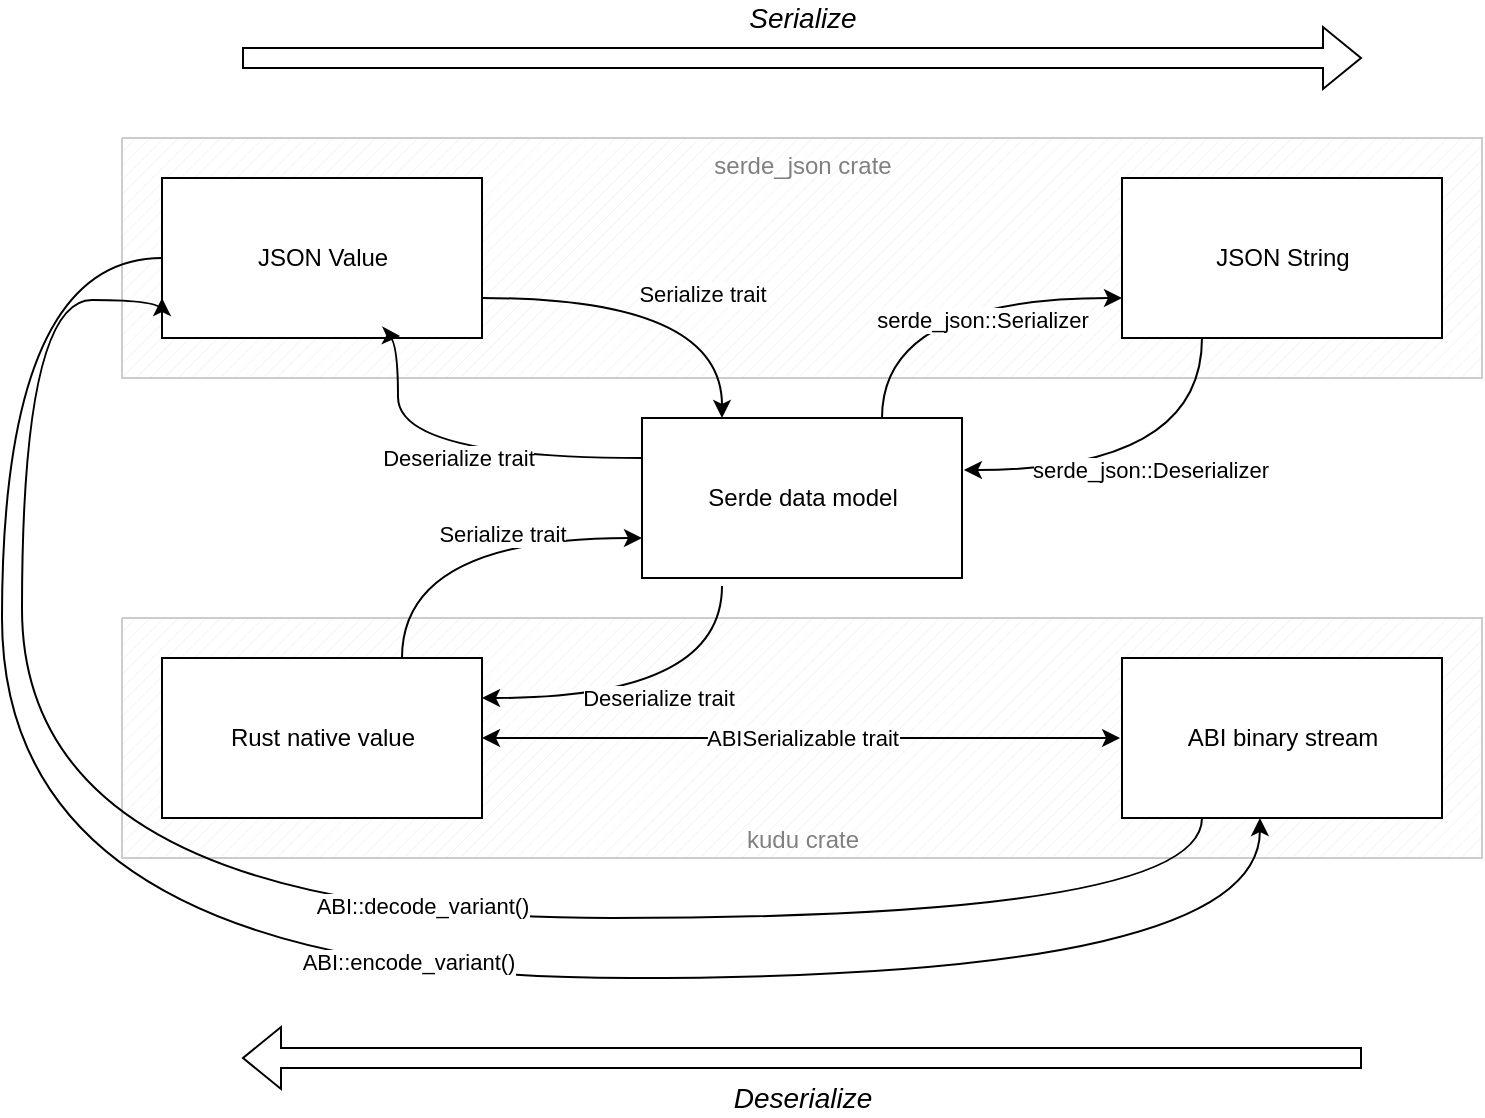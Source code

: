 <mxfile version="26.1.1">
  <diagram name="Page-1" id="UXYhOaJXUT2tCapZaOIA">
    <mxGraphModel dx="1177" dy="789" grid="1" gridSize="10" guides="1" tooltips="1" connect="1" arrows="1" fold="1" page="1" pageScale="1" pageWidth="850" pageHeight="1100" math="0" shadow="0">
      <root>
        <mxCell id="0" />
        <mxCell id="1" parent="0" />
        <mxCell id="lSlXTyUihgR4Sofdv2rn-1" value="&lt;font color=&quot;#808080&quot;&gt;serde_json crate&lt;/font&gt;" style="verticalLabelPosition=middle;verticalAlign=top;html=1;shape=mxgraph.basic.patternFillRect;fillStyle=diag;step=5;fillStrokeWidth=0.2;fillStrokeColor=#dddddd;labelPosition=center;align=center;strokeColor=#CCCCCC;" parent="1" vertex="1">
          <mxGeometry x="100" y="100" width="680" height="120" as="geometry" />
        </mxCell>
        <mxCell id="lSlXTyUihgR4Sofdv2rn-2" value="&lt;font color=&quot;#808080&quot;&gt;kudu crate&lt;/font&gt;" style="verticalLabelPosition=middle;verticalAlign=bottom;html=1;shape=mxgraph.basic.patternFillRect;fillStyle=diag;step=5;fillStrokeWidth=0.2;fillStrokeColor=#dddddd;labelPosition=center;align=center;strokeColor=#CCCCCC;" parent="1" vertex="1">
          <mxGeometry x="100" y="340" width="680" height="120" as="geometry" />
        </mxCell>
        <mxCell id="lSlXTyUihgR4Sofdv2rn-5" value="JSON Value" style="verticalLabelPosition=middle;verticalAlign=middle;html=1;shape=mxgraph.basic.rect;fillColor2=none;strokeWidth=1;size=20;indent=5;labelPosition=center;align=center;" parent="1" vertex="1">
          <mxGeometry x="120" y="120" width="160" height="80" as="geometry" />
        </mxCell>
        <mxCell id="lSlXTyUihgR4Sofdv2rn-6" value="JSON String" style="verticalLabelPosition=middle;verticalAlign=middle;html=1;shape=mxgraph.basic.rect;fillColor2=none;strokeWidth=1;size=20;indent=5;labelPosition=center;align=center;" parent="1" vertex="1">
          <mxGeometry x="600" y="120" width="160" height="80" as="geometry" />
        </mxCell>
        <mxCell id="lSlXTyUihgR4Sofdv2rn-7" value="ABI binary stream" style="verticalLabelPosition=middle;verticalAlign=middle;html=1;shape=mxgraph.basic.rect;fillColor2=none;strokeWidth=1;size=20;indent=5;labelPosition=center;align=center;" parent="1" vertex="1">
          <mxGeometry x="600" y="360" width="160" height="80" as="geometry" />
        </mxCell>
        <mxCell id="lSlXTyUihgR4Sofdv2rn-8" value="Rust native value" style="verticalLabelPosition=middle;verticalAlign=middle;html=1;shape=mxgraph.basic.rect;fillColor2=none;strokeWidth=1;size=20;indent=0;labelPosition=center;align=center;" parent="1" vertex="1">
          <mxGeometry x="120" y="360" width="160" height="80" as="geometry" />
        </mxCell>
        <mxCell id="lSlXTyUihgR4Sofdv2rn-17" value="Serde data model" style="verticalLabelPosition=middle;verticalAlign=middle;html=1;shape=mxgraph.basic.rect;fillColor2=none;strokeWidth=1;size=20;indent=5;labelPosition=center;align=center;" parent="1" vertex="1">
          <mxGeometry x="360" y="240" width="160" height="80" as="geometry" />
        </mxCell>
        <mxCell id="lSlXTyUihgR4Sofdv2rn-18" value="" style="endArrow=classic;html=1;rounded=0;exitX=0.75;exitY=0;exitDx=0;exitDy=0;exitPerimeter=0;entryX=0;entryY=0.75;entryDx=0;entryDy=0;entryPerimeter=0;edgeStyle=orthogonalEdgeStyle;elbow=vertical;curved=1;" parent="1" source="lSlXTyUihgR4Sofdv2rn-8" target="lSlXTyUihgR4Sofdv2rn-17" edge="1">
          <mxGeometry width="50" height="50" relative="1" as="geometry">
            <mxPoint x="200" y="340" as="sourcePoint" />
            <mxPoint x="350" y="280" as="targetPoint" />
          </mxGeometry>
        </mxCell>
        <mxCell id="lSlXTyUihgR4Sofdv2rn-20" value="Serialize trait" style="edgeLabel;html=1;align=center;verticalAlign=middle;resizable=0;points=[];" parent="lSlXTyUihgR4Sofdv2rn-18" vertex="1" connectable="0">
          <mxGeometry x="0.222" y="2" relative="1" as="geometry">
            <mxPoint as="offset" />
          </mxGeometry>
        </mxCell>
        <mxCell id="lSlXTyUihgR4Sofdv2rn-26" value="" style="endArrow=classic;html=1;rounded=0;exitX=0.25;exitY=1.05;exitDx=0;exitDy=0;exitPerimeter=0;entryX=1;entryY=0.25;entryDx=0;entryDy=0;entryPerimeter=0;edgeStyle=orthogonalEdgeStyle;curved=1;" parent="1" source="lSlXTyUihgR4Sofdv2rn-17" target="lSlXTyUihgR4Sofdv2rn-8" edge="1">
          <mxGeometry relative="1" as="geometry">
            <mxPoint x="370" y="390" as="sourcePoint" />
            <mxPoint x="470" y="390" as="targetPoint" />
            <Array as="points">
              <mxPoint x="400" y="380" />
            </Array>
          </mxGeometry>
        </mxCell>
        <mxCell id="lSlXTyUihgR4Sofdv2rn-27" value="Deserialize trait" style="edgeLabel;resizable=0;html=1;;align=center;verticalAlign=middle;" parent="lSlXTyUihgR4Sofdv2rn-26" connectable="0" vertex="1">
          <mxGeometry relative="1" as="geometry" />
        </mxCell>
        <mxCell id="lSlXTyUihgR4Sofdv2rn-28" value="" style="endArrow=classic;html=1;rounded=0;exitX=0.25;exitY=1;exitDx=0;exitDy=0;exitPerimeter=0;entryX=1.006;entryY=0.325;entryDx=0;entryDy=0;entryPerimeter=0;edgeStyle=orthogonalEdgeStyle;curved=1;" parent="1" source="lSlXTyUihgR4Sofdv2rn-6" target="lSlXTyUihgR4Sofdv2rn-17" edge="1">
          <mxGeometry relative="1" as="geometry">
            <mxPoint x="600" y="200" as="sourcePoint" />
            <mxPoint x="520" y="256" as="targetPoint" />
            <Array as="points">
              <mxPoint x="640" y="266" />
            </Array>
          </mxGeometry>
        </mxCell>
        <mxCell id="lSlXTyUihgR4Sofdv2rn-29" value="serde_json::Deserializer" style="edgeLabel;resizable=0;html=1;;align=center;verticalAlign=middle;" parent="lSlXTyUihgR4Sofdv2rn-28" connectable="0" vertex="1">
          <mxGeometry relative="1" as="geometry" />
        </mxCell>
        <mxCell id="lSlXTyUihgR4Sofdv2rn-30" value="" style="endArrow=classic;html=1;rounded=0;exitX=0.75;exitY=0;exitDx=0;exitDy=0;exitPerimeter=0;entryX=0;entryY=0.75;entryDx=0;entryDy=0;entryPerimeter=0;edgeStyle=orthogonalEdgeStyle;elbow=vertical;curved=1;" parent="1" source="lSlXTyUihgR4Sofdv2rn-17" target="lSlXTyUihgR4Sofdv2rn-6" edge="1">
          <mxGeometry width="50" height="50" relative="1" as="geometry">
            <mxPoint x="430" y="170" as="sourcePoint" />
            <mxPoint x="510" y="110" as="targetPoint" />
          </mxGeometry>
        </mxCell>
        <mxCell id="lSlXTyUihgR4Sofdv2rn-31" value="serde_json::Serializer" style="edgeLabel;html=1;align=center;verticalAlign=top;resizable=0;points=[];" parent="lSlXTyUihgR4Sofdv2rn-30" vertex="1" connectable="0">
          <mxGeometry x="0.222" y="2" relative="1" as="geometry">
            <mxPoint as="offset" />
          </mxGeometry>
        </mxCell>
        <mxCell id="lSlXTyUihgR4Sofdv2rn-33" value="" style="endArrow=classic;html=1;rounded=0;exitX=1;exitY=0.75;exitDx=0;exitDy=0;exitPerimeter=0;entryX=0.25;entryY=0;entryDx=0;entryDy=0;entryPerimeter=0;edgeStyle=orthogonalEdgeStyle;elbow=vertical;curved=1;" parent="1" source="lSlXTyUihgR4Sofdv2rn-5" target="lSlXTyUihgR4Sofdv2rn-17" edge="1">
          <mxGeometry width="50" height="50" relative="1" as="geometry">
            <mxPoint x="330" y="170" as="sourcePoint" />
            <mxPoint x="410" y="110" as="targetPoint" />
          </mxGeometry>
        </mxCell>
        <mxCell id="lSlXTyUihgR4Sofdv2rn-34" value="Serialize trait" style="edgeLabel;html=1;align=center;verticalAlign=middle;resizable=0;points=[];" parent="lSlXTyUihgR4Sofdv2rn-33" vertex="1" connectable="0">
          <mxGeometry x="0.222" y="2" relative="1" as="geometry">
            <mxPoint as="offset" />
          </mxGeometry>
        </mxCell>
        <mxCell id="lSlXTyUihgR4Sofdv2rn-35" value="" style="endArrow=classic;html=1;rounded=0;exitX=0;exitY=0.25;exitDx=0;exitDy=0;exitPerimeter=0;entryX=0.744;entryY=0.988;entryDx=0;entryDy=0;entryPerimeter=0;edgeStyle=orthogonalEdgeStyle;curved=1;" parent="1" source="lSlXTyUihgR4Sofdv2rn-17" target="lSlXTyUihgR4Sofdv2rn-5" edge="1">
          <mxGeometry relative="1" as="geometry">
            <mxPoint x="140" y="266" as="sourcePoint" />
            <mxPoint x="260" y="210" as="targetPoint" />
            <Array as="points">
              <mxPoint x="238" y="260" />
            </Array>
          </mxGeometry>
        </mxCell>
        <mxCell id="lSlXTyUihgR4Sofdv2rn-36" value="Deserialize trait" style="edgeLabel;resizable=0;html=1;;align=center;verticalAlign=middle;" parent="lSlXTyUihgR4Sofdv2rn-35" connectable="0" vertex="1">
          <mxGeometry relative="1" as="geometry" />
        </mxCell>
        <mxCell id="lSlXTyUihgR4Sofdv2rn-42" value="" style="endArrow=classic;html=1;rounded=0;edgeStyle=orthogonalEdgeStyle;curved=1;entryX=0;entryY=0.75;entryDx=0;entryDy=0;entryPerimeter=0;exitX=0.25;exitY=1;exitDx=0;exitDy=0;exitPerimeter=0;labelPosition=center;verticalLabelPosition=middle;align=center;verticalAlign=middle;" parent="1" source="lSlXTyUihgR4Sofdv2rn-7" target="lSlXTyUihgR4Sofdv2rn-5" edge="1">
          <mxGeometry relative="1" as="geometry">
            <mxPoint x="610" y="490" as="sourcePoint" />
            <mxPoint x="50" y="200" as="targetPoint" />
            <Array as="points">
              <mxPoint x="640" y="490" />
              <mxPoint x="50" y="490" />
              <mxPoint x="50" y="181" />
            </Array>
          </mxGeometry>
        </mxCell>
        <mxCell id="lSlXTyUihgR4Sofdv2rn-44" value="ABI::decode_variant()" style="edgeLabel;html=1;align=center;verticalAlign=middle;resizable=0;points=[];" parent="lSlXTyUihgR4Sofdv2rn-42" vertex="1" connectable="0">
          <mxGeometry x="-0.136" y="-6" relative="1" as="geometry">
            <mxPoint as="offset" />
          </mxGeometry>
        </mxCell>
        <mxCell id="lSlXTyUihgR4Sofdv2rn-45" value="" style="endArrow=classic;html=1;rounded=0;edgeStyle=orthogonalEdgeStyle;curved=1;entryX=0.431;entryY=1;entryDx=0;entryDy=0;entryPerimeter=0;exitX=0;exitY=0.5;exitDx=0;exitDy=0;exitPerimeter=0;" parent="1" source="lSlXTyUihgR4Sofdv2rn-5" target="lSlXTyUihgR4Sofdv2rn-7" edge="1">
          <mxGeometry relative="1" as="geometry">
            <mxPoint x="40" y="100" as="sourcePoint" />
            <mxPoint x="670" y="460" as="targetPoint" />
            <Array as="points">
              <mxPoint x="40" y="160" />
              <mxPoint x="40" y="520" />
              <mxPoint x="669" y="520" />
            </Array>
          </mxGeometry>
        </mxCell>
        <mxCell id="lSlXTyUihgR4Sofdv2rn-47" value="ABI::encode_variant()" style="edgeLabel;html=1;align=center;verticalAlign=middle;resizable=0;points=[];" parent="lSlXTyUihgR4Sofdv2rn-45" vertex="1" connectable="0">
          <mxGeometry x="0.119" y="8" relative="1" as="geometry">
            <mxPoint as="offset" />
          </mxGeometry>
        </mxCell>
        <mxCell id="lSlXTyUihgR4Sofdv2rn-48" value="" style="endArrow=classic;html=1;rounded=0;shape=flexArrow;" parent="1" edge="1">
          <mxGeometry relative="1" as="geometry">
            <mxPoint x="160" y="60" as="sourcePoint" />
            <mxPoint x="720" y="60" as="targetPoint" />
          </mxGeometry>
        </mxCell>
        <mxCell id="lSlXTyUihgR4Sofdv2rn-49" value="Serialize" style="edgeLabel;resizable=0;html=1;;align=center;verticalAlign=bottom;spacing=2;spacingRight=0;labelBorderColor=none;textShadow=0;fontStyle=2;fontSize=14;labelPosition=center;verticalLabelPosition=top;spacingTop=0;" parent="lSlXTyUihgR4Sofdv2rn-48" connectable="0" vertex="1">
          <mxGeometry relative="1" as="geometry">
            <mxPoint y="-10" as="offset" />
          </mxGeometry>
        </mxCell>
        <mxCell id="lSlXTyUihgR4Sofdv2rn-53" value="" style="endArrow=classic;html=1;rounded=0;shape=flexArrow;verticalAlign=bottom;" parent="1" edge="1">
          <mxGeometry relative="1" as="geometry">
            <mxPoint x="720" y="560" as="sourcePoint" />
            <mxPoint x="160" y="560" as="targetPoint" />
          </mxGeometry>
        </mxCell>
        <mxCell id="lSlXTyUihgR4Sofdv2rn-54" value="Deserialize" style="edgeLabel;resizable=0;html=1;;align=center;verticalAlign=middle;fontStyle=2;fontSize=14;" parent="lSlXTyUihgR4Sofdv2rn-53" connectable="0" vertex="1">
          <mxGeometry relative="1" as="geometry">
            <mxPoint y="20" as="offset" />
          </mxGeometry>
        </mxCell>
        <mxCell id="vid8edOxGKXZXPGDrz8c-2" value="" style="endArrow=classic;html=1;rounded=0;entryX=-0.006;entryY=0.5;entryDx=0;entryDy=0;entryPerimeter=0;exitX=1;exitY=0.5;exitDx=0;exitDy=0;exitPerimeter=0;startArrow=classic;startFill=1;" parent="1" source="lSlXTyUihgR4Sofdv2rn-8" target="lSlXTyUihgR4Sofdv2rn-7" edge="1">
          <mxGeometry relative="1" as="geometry">
            <mxPoint x="290" y="420" as="sourcePoint" />
            <mxPoint x="470" y="430" as="targetPoint" />
          </mxGeometry>
        </mxCell>
        <mxCell id="vid8edOxGKXZXPGDrz8c-3" value="ABISerializable trait" style="edgeLabel;resizable=0;html=1;;align=center;verticalAlign=middle;" parent="vid8edOxGKXZXPGDrz8c-2" connectable="0" vertex="1">
          <mxGeometry relative="1" as="geometry" />
        </mxCell>
      </root>
    </mxGraphModel>
  </diagram>
</mxfile>
